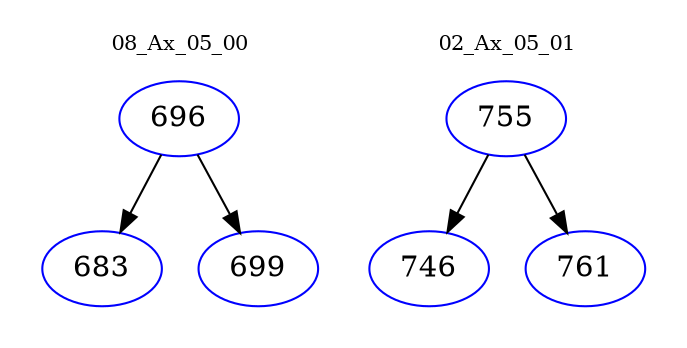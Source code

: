 digraph{
subgraph cluster_0 {
color = white
label = "08_Ax_05_00";
fontsize=10;
T0_696 [label="696", color="blue"]
T0_696 -> T0_683 [color="black"]
T0_683 [label="683", color="blue"]
T0_696 -> T0_699 [color="black"]
T0_699 [label="699", color="blue"]
}
subgraph cluster_1 {
color = white
label = "02_Ax_05_01";
fontsize=10;
T1_755 [label="755", color="blue"]
T1_755 -> T1_746 [color="black"]
T1_746 [label="746", color="blue"]
T1_755 -> T1_761 [color="black"]
T1_761 [label="761", color="blue"]
}
}

